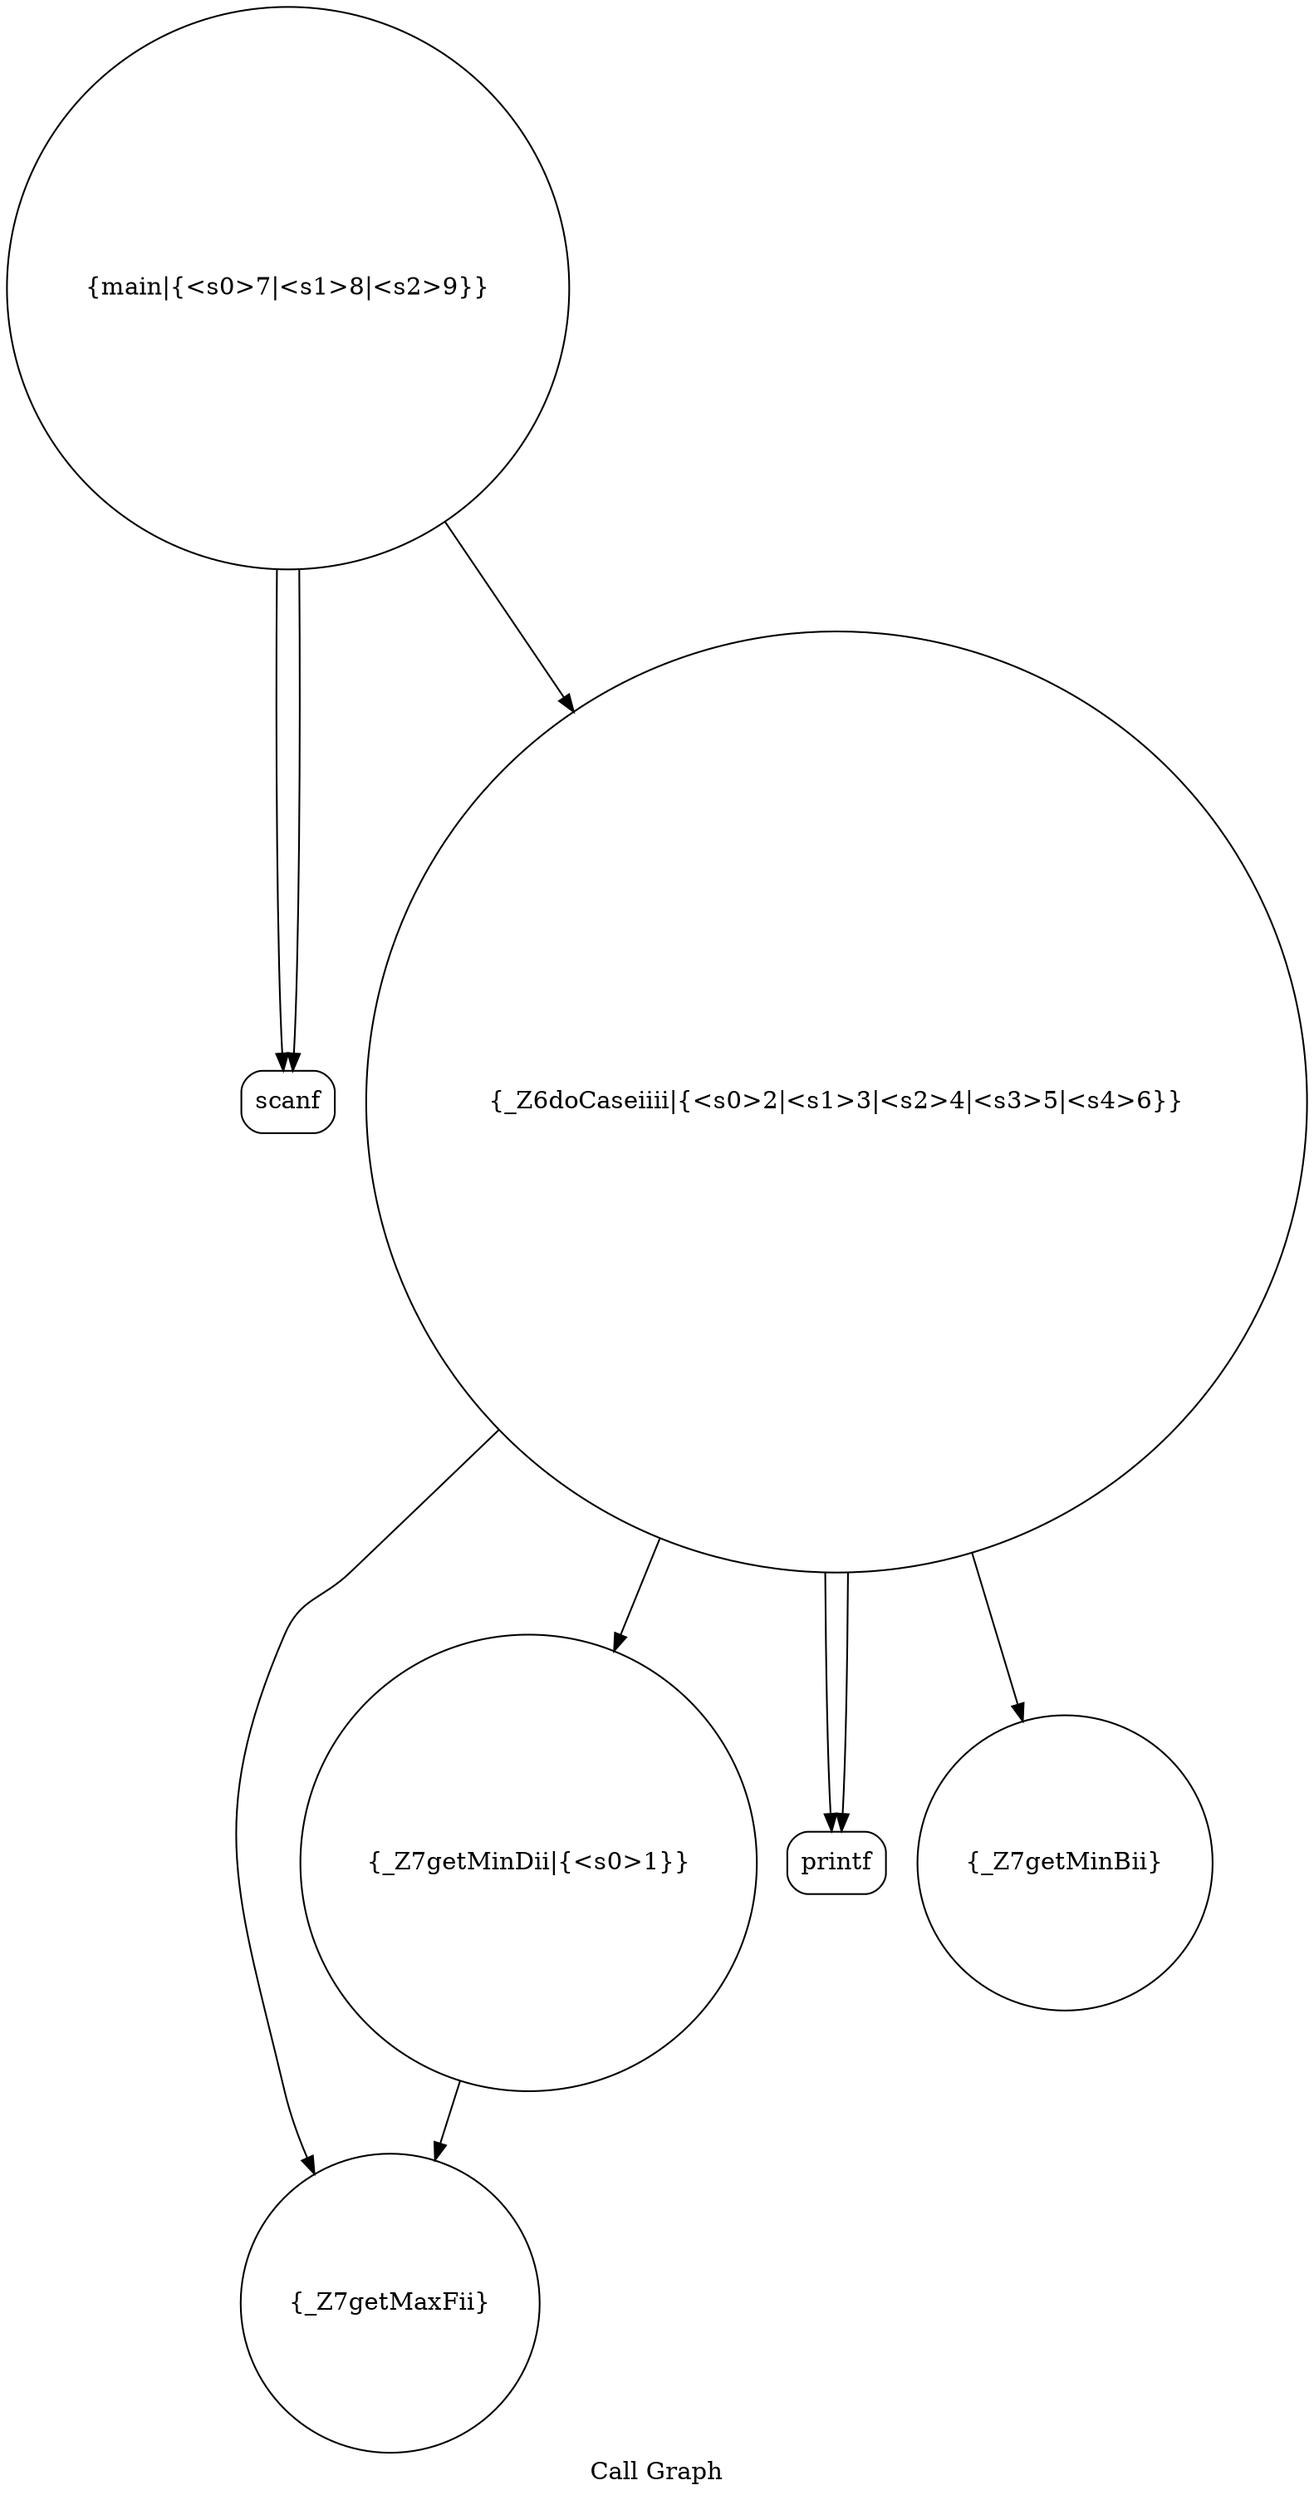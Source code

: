 digraph "Call Graph" {
	label="Call Graph";

	Node0x55f95f21c030 [shape=record,shape=circle,label="{_Z7getMaxFii}"];
	Node0x55f95f21c540 [shape=record,shape=circle,label="{_Z7getMinDii|{<s0>1}}"];
	Node0x55f95f21c540:s0 -> Node0x55f95f21c030[color=black];
	Node0x55f95f21c640 [shape=record,shape=Mrecord,label="{printf}"];
	Node0x55f95f21c740 [shape=record,shape=Mrecord,label="{scanf}"];
	Node0x55f95f21c4c0 [shape=record,shape=circle,label="{_Z7getMinBii}"];
	Node0x55f95f21c5c0 [shape=record,shape=circle,label="{_Z6doCaseiiii|{<s0>2|<s1>3|<s2>4|<s3>5|<s4>6}}"];
	Node0x55f95f21c5c0:s0 -> Node0x55f95f21c640[color=black];
	Node0x55f95f21c5c0:s1 -> Node0x55f95f21c030[color=black];
	Node0x55f95f21c5c0:s2 -> Node0x55f95f21c540[color=black];
	Node0x55f95f21c5c0:s3 -> Node0x55f95f21c4c0[color=black];
	Node0x55f95f21c5c0:s4 -> Node0x55f95f21c640[color=black];
	Node0x55f95f21c6c0 [shape=record,shape=circle,label="{main|{<s0>7|<s1>8|<s2>9}}"];
	Node0x55f95f21c6c0:s0 -> Node0x55f95f21c740[color=black];
	Node0x55f95f21c6c0:s1 -> Node0x55f95f21c740[color=black];
	Node0x55f95f21c6c0:s2 -> Node0x55f95f21c5c0[color=black];
}
